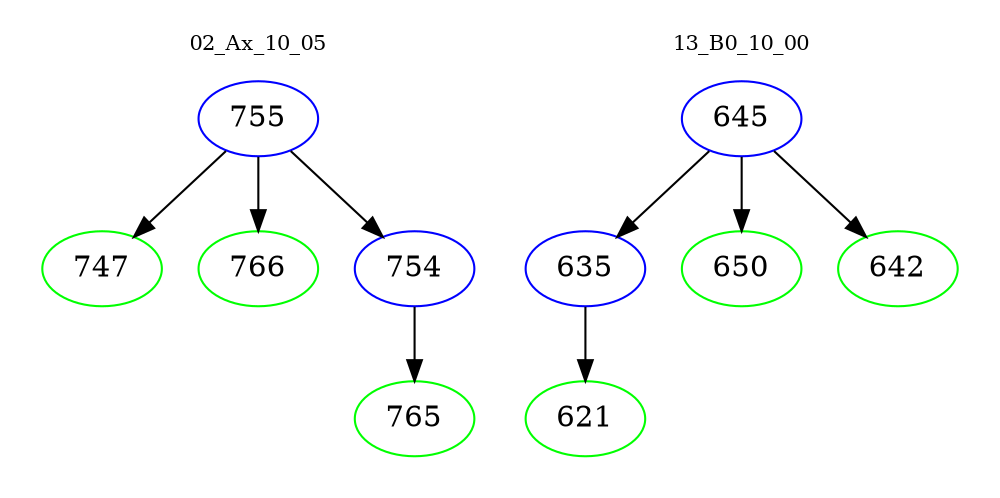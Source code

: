digraph{
subgraph cluster_0 {
color = white
label = "02_Ax_10_05";
fontsize=10;
T0_755 [label="755", color="blue"]
T0_755 -> T0_747 [color="black"]
T0_747 [label="747", color="green"]
T0_755 -> T0_766 [color="black"]
T0_766 [label="766", color="green"]
T0_755 -> T0_754 [color="black"]
T0_754 [label="754", color="blue"]
T0_754 -> T0_765 [color="black"]
T0_765 [label="765", color="green"]
}
subgraph cluster_1 {
color = white
label = "13_B0_10_00";
fontsize=10;
T1_645 [label="645", color="blue"]
T1_645 -> T1_635 [color="black"]
T1_635 [label="635", color="blue"]
T1_635 -> T1_621 [color="black"]
T1_621 [label="621", color="green"]
T1_645 -> T1_650 [color="black"]
T1_650 [label="650", color="green"]
T1_645 -> T1_642 [color="black"]
T1_642 [label="642", color="green"]
}
}
